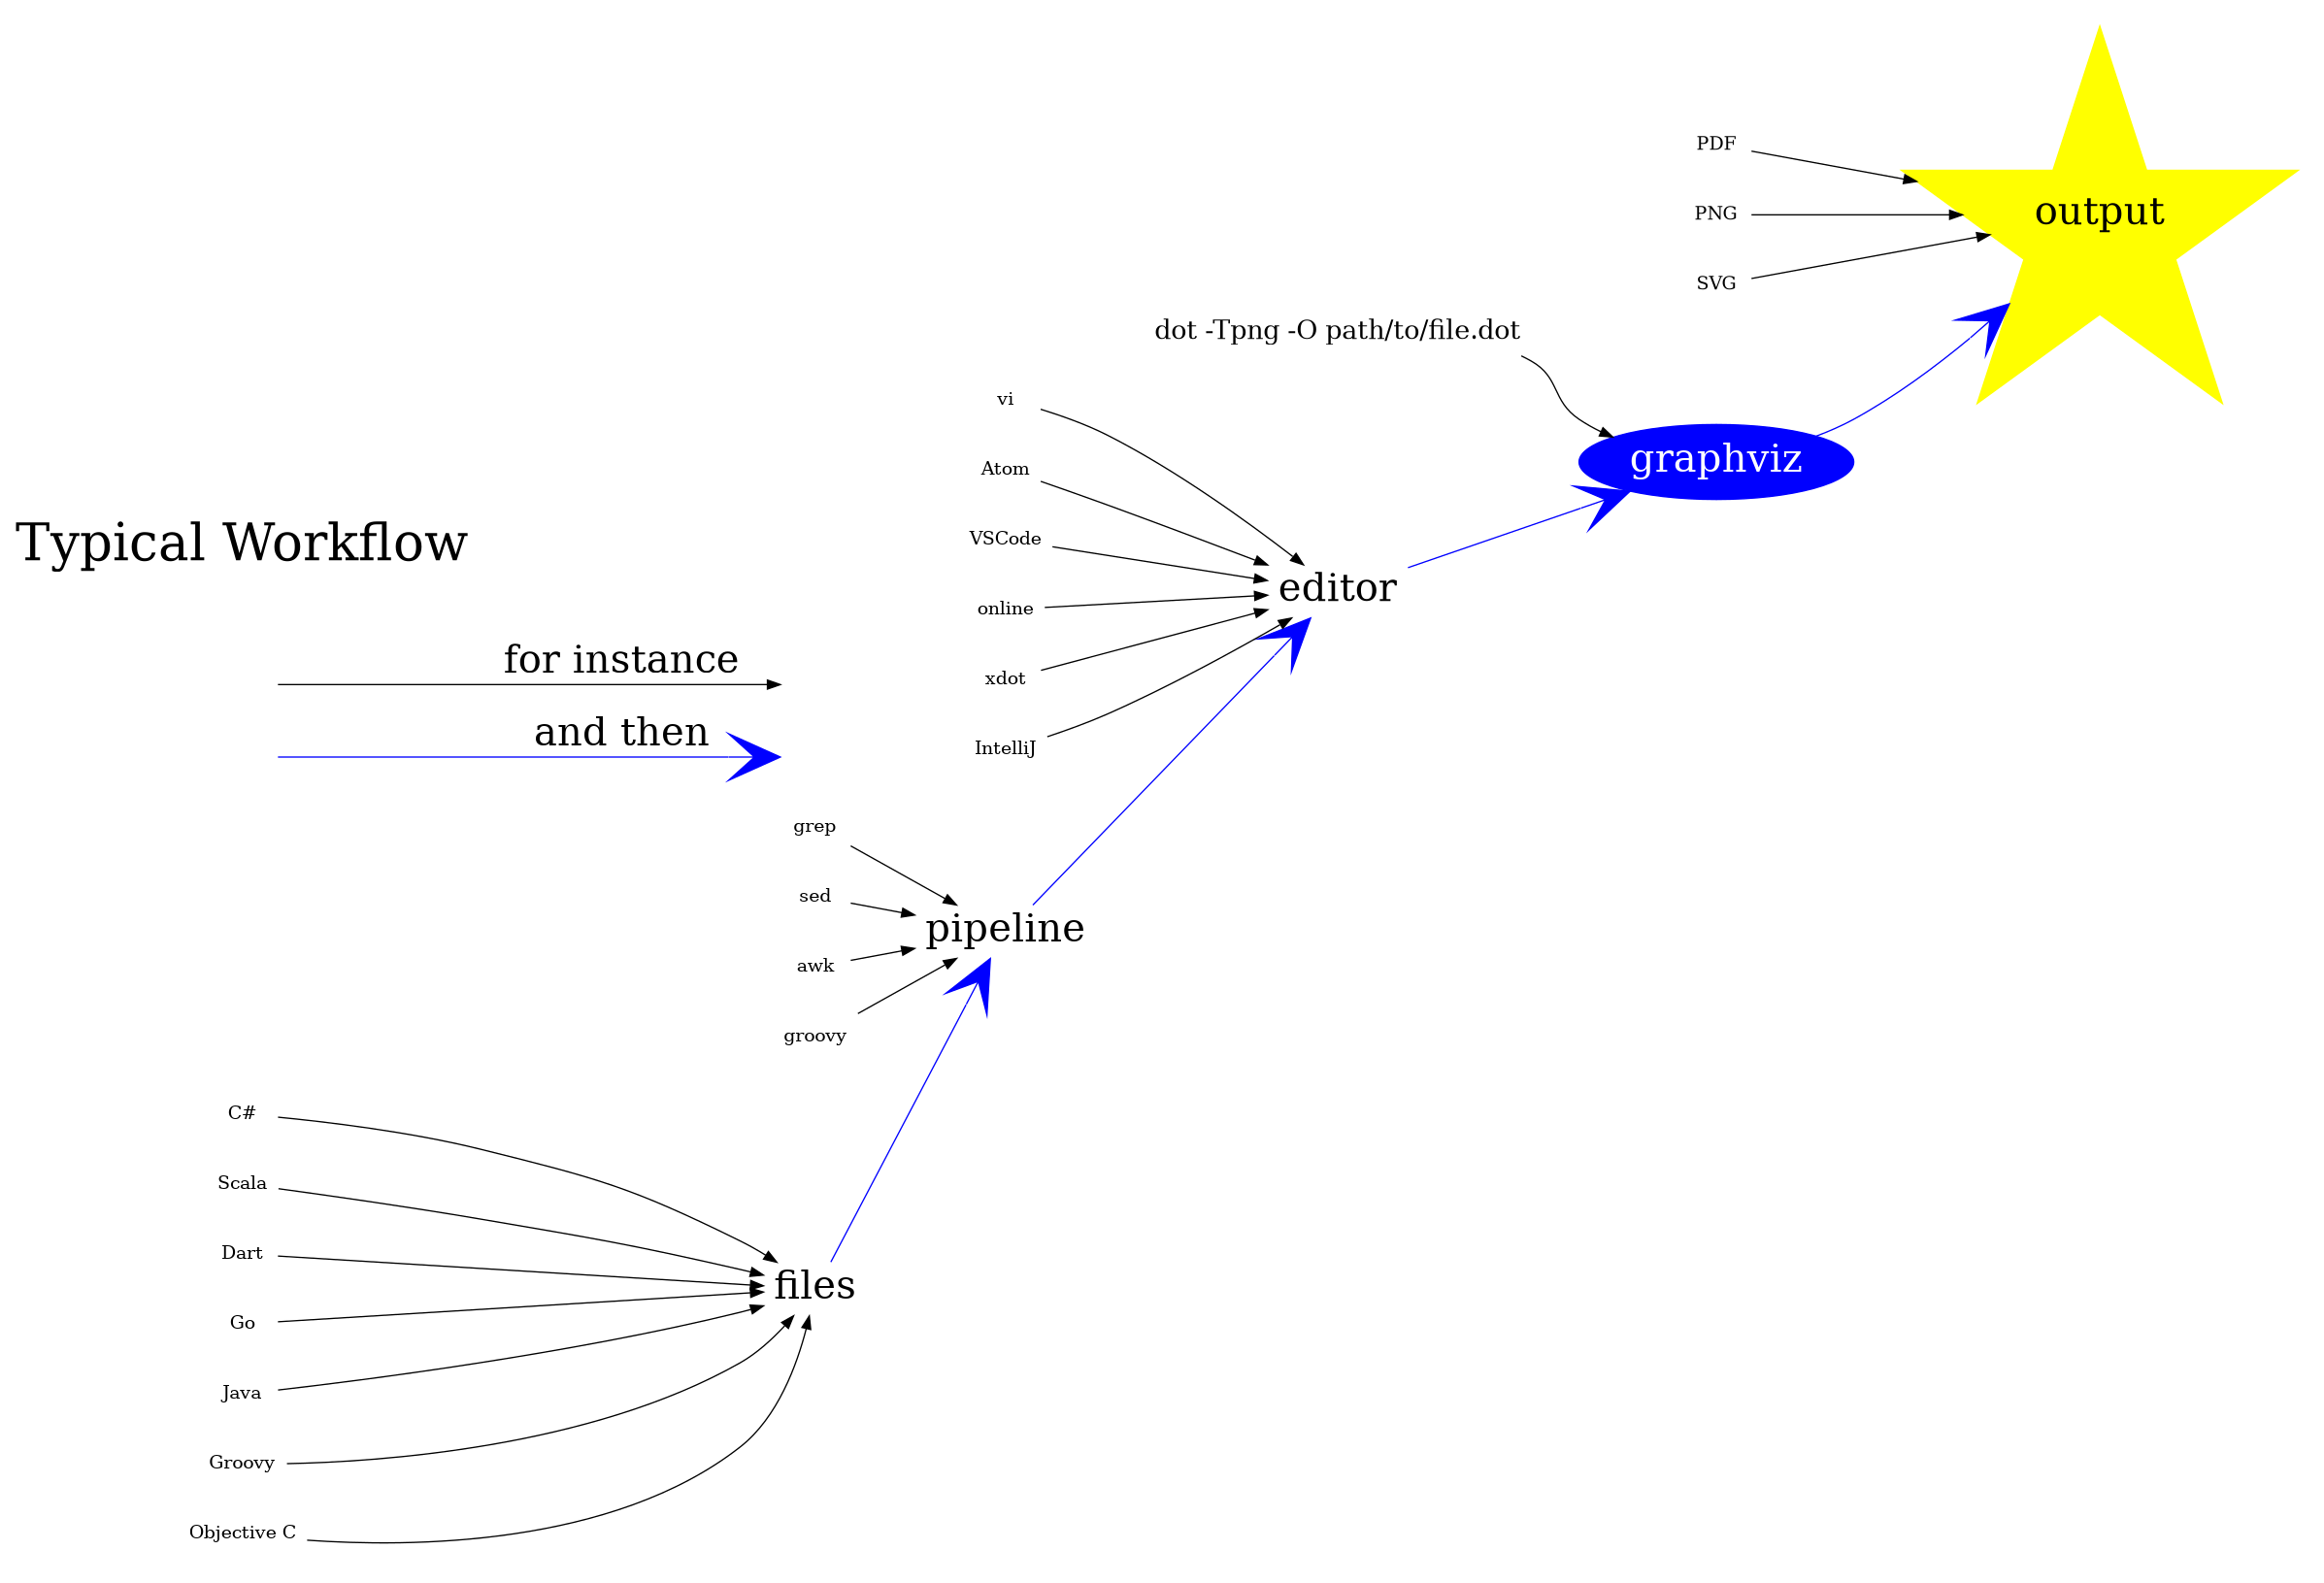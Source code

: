 @startuml
digraph G {
     bgcolor="transparent"
     node[style=filled color=white]
     

rankdir=LR

files -> pipeline -> editor -> graphviz -> output [color=blue arrowsize=4 arrowhead=vee]

before [shape=none label=""]
after [shape=none label=""]
before->after [label="and then" fontsize=30 color=blue arrowsize=4 arrowhead=vee]

{ "C#" Scala, Dart, Go, Java, Groovy, "Objective C"} -> files
{ grep, sed, awk, groovy} -> pipeline
{ vi, Atom, VSCode, online, xdot, IntelliJ } ->editor
{ PDF, PNG, SVG } -> output

 member [shape=none label=""]
 set [shape=none label=""]
 member->set [label="for instance" fontsize=30]

 subgraph cluster_languages {
   style="invis"
   "C#" [shape=none]
   "Scala" [shape=none]
   "Dart" [shape=none]
   "Go" [shape=none]
   "Java" [shape=none]
   "Groovy" [shape=none]
   "Objective C" [shape=none]
   files [shape=folder fontsize=30]
 }

 subgraph cluster_pipeline {
   style="invis"
   grep [shape=none]
    awk [shape=none]
    sed [shape=none]
   groovy [shape=none]
   pipeline [shape=rarrow fontsize=30]
 }

subgraph cluster_editor {
 style="invis"
 IntelliJ [shape=none]
 Atom     [shape=none]
 VSCode   [shape=none]
 vi       [shape=none]
 online   [shape=none]
 xdot     [shape=none]
 editor   [shape=box fontsize=30]
}

 subgraph cluster_output {
   style="invis"
   PDF [shape=none]
   PNG [shape=none]
   SVG [shape=none]
   output [shape=star style=filled color=yellow fontsize=30]
 }

 tldr -> graphviz
 tldr [shape=none fontsize=20 label="dot -Tpng -O path/to/file.dot"]
 graphviz [fontsize=30 style=filled color=blue fontcolor=white]

 "Typical Workflow
 "[shape=none fontsize=40]

}

@enduml

